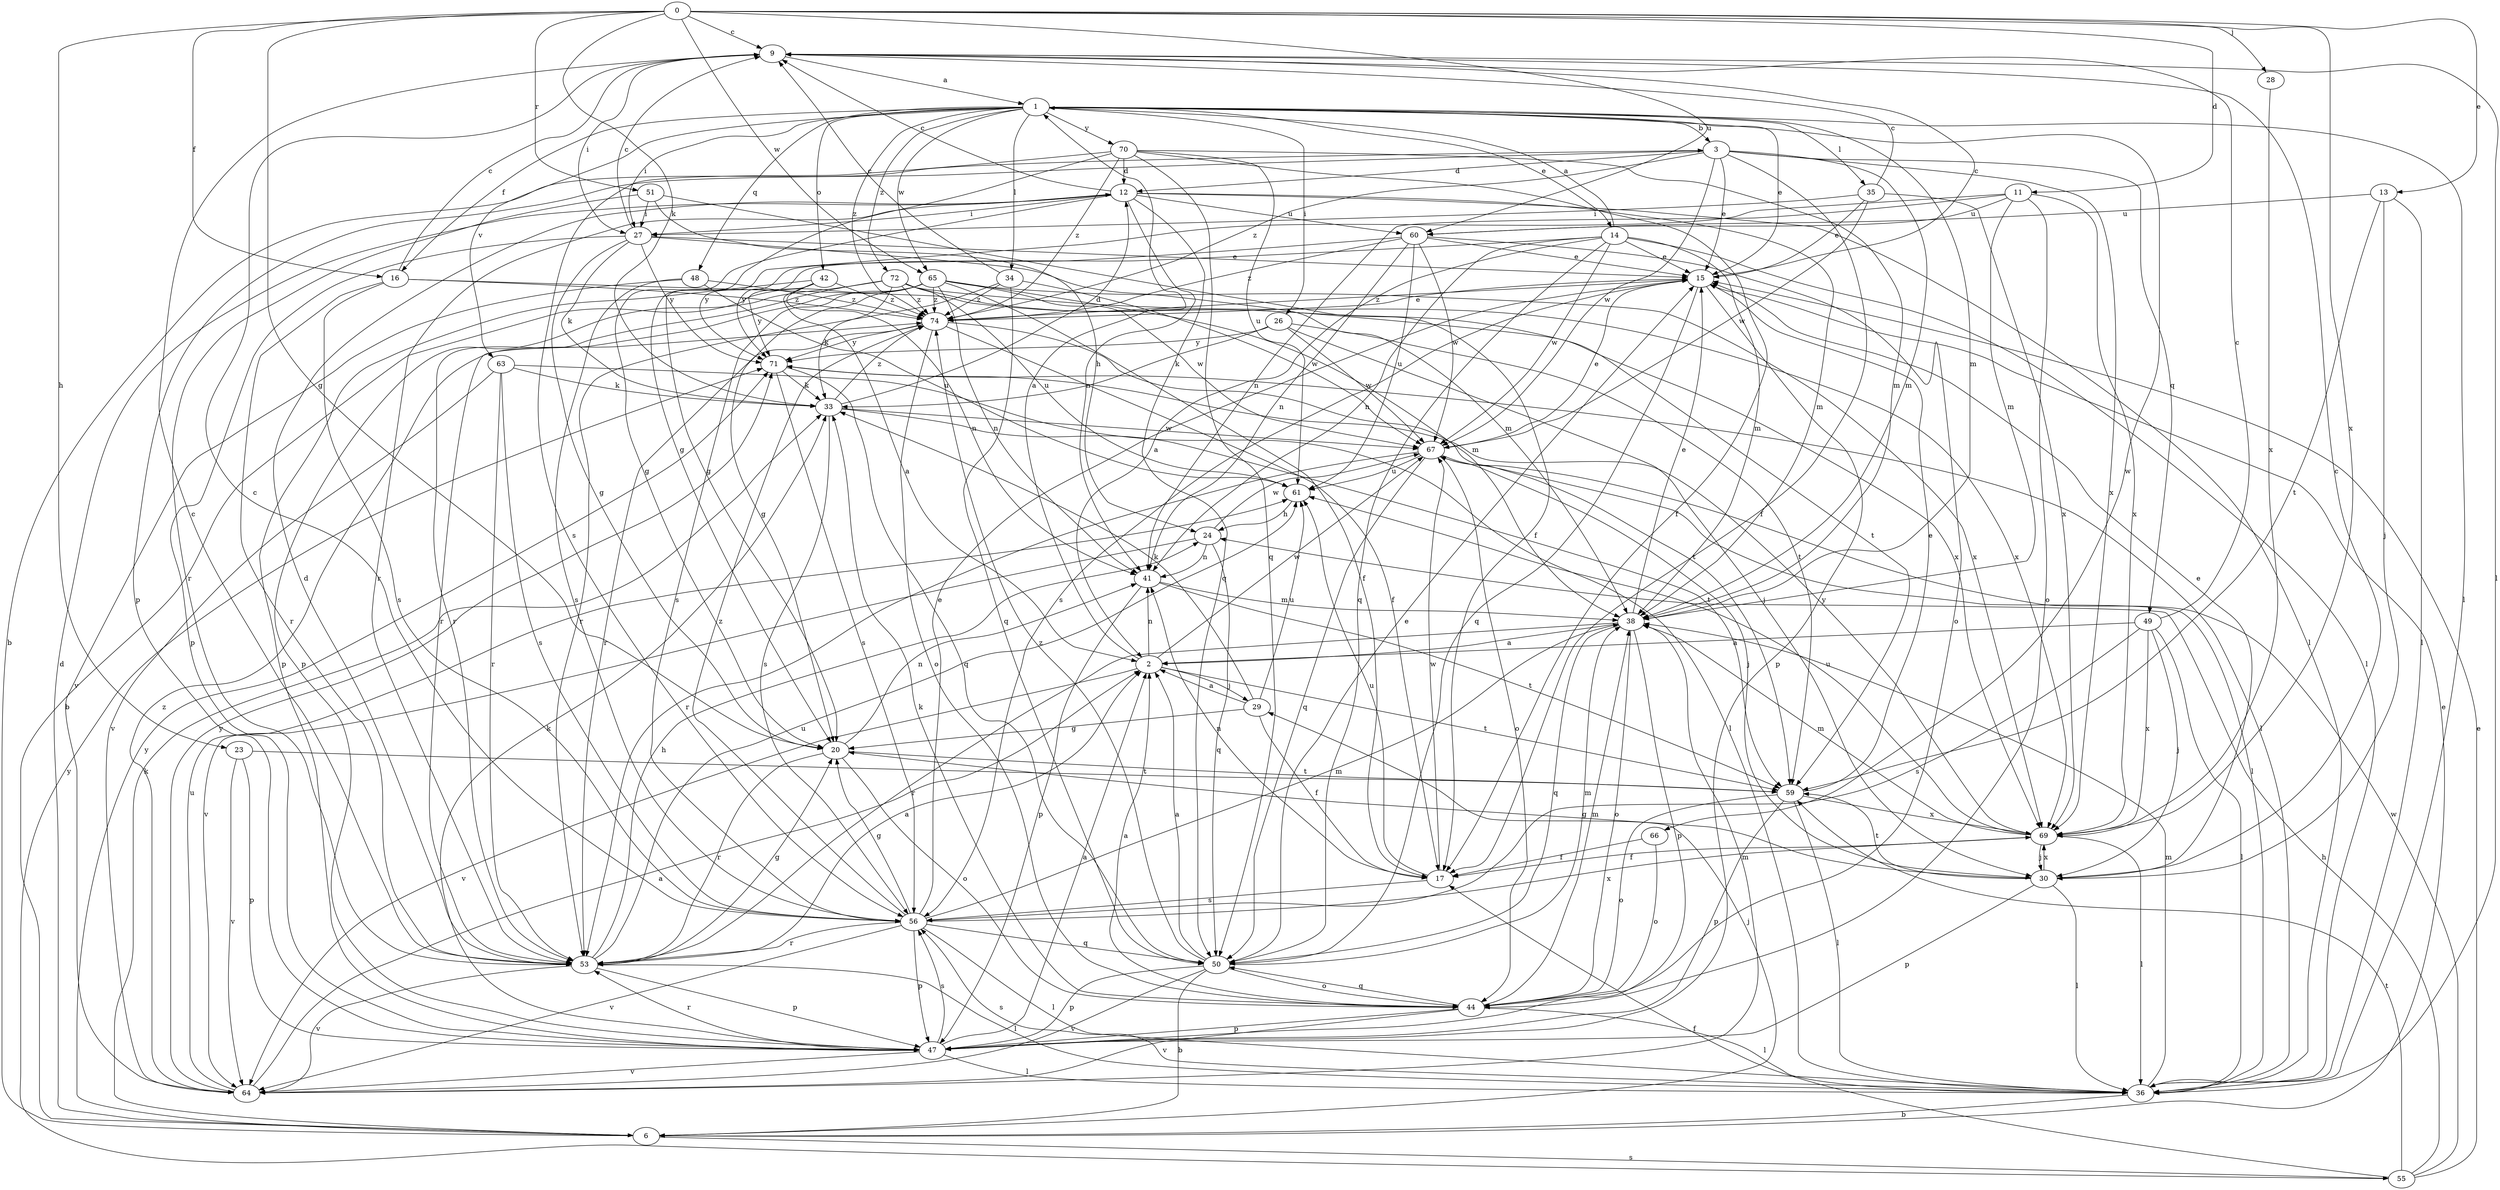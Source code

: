 strict digraph  {
0;
1;
2;
3;
6;
9;
11;
12;
13;
14;
15;
16;
17;
20;
23;
24;
26;
27;
28;
29;
30;
33;
34;
35;
36;
38;
41;
42;
44;
47;
48;
49;
50;
51;
53;
55;
56;
59;
60;
61;
63;
64;
65;
66;
67;
69;
70;
71;
72;
74;
0 -> 9  [label=c];
0 -> 11  [label=d];
0 -> 13  [label=e];
0 -> 16  [label=f];
0 -> 20  [label=g];
0 -> 23  [label=h];
0 -> 28  [label=j];
0 -> 33  [label=k];
0 -> 51  [label=r];
0 -> 60  [label=u];
0 -> 65  [label=w];
0 -> 69  [label=x];
1 -> 3  [label=b];
1 -> 14  [label=e];
1 -> 15  [label=e];
1 -> 16  [label=f];
1 -> 26  [label=i];
1 -> 27  [label=i];
1 -> 34  [label=l];
1 -> 35  [label=l];
1 -> 36  [label=l];
1 -> 38  [label=m];
1 -> 42  [label=o];
1 -> 48  [label=q];
1 -> 63  [label=v];
1 -> 65  [label=w];
1 -> 66  [label=w];
1 -> 70  [label=y];
1 -> 72  [label=z];
1 -> 74  [label=z];
2 -> 1  [label=a];
2 -> 29  [label=j];
2 -> 41  [label=n];
2 -> 59  [label=t];
2 -> 64  [label=v];
2 -> 67  [label=w];
3 -> 12  [label=d];
3 -> 15  [label=e];
3 -> 17  [label=f];
3 -> 38  [label=m];
3 -> 47  [label=p];
3 -> 49  [label=q];
3 -> 67  [label=w];
3 -> 69  [label=x];
3 -> 74  [label=z];
6 -> 3  [label=b];
6 -> 12  [label=d];
6 -> 15  [label=e];
6 -> 29  [label=j];
6 -> 33  [label=k];
6 -> 55  [label=s];
6 -> 71  [label=y];
9 -> 1  [label=a];
9 -> 27  [label=i];
9 -> 36  [label=l];
11 -> 20  [label=g];
11 -> 38  [label=m];
11 -> 41  [label=n];
11 -> 44  [label=o];
11 -> 60  [label=u];
11 -> 69  [label=x];
12 -> 9  [label=c];
12 -> 20  [label=g];
12 -> 27  [label=i];
12 -> 36  [label=l];
12 -> 38  [label=m];
12 -> 41  [label=n];
12 -> 50  [label=q];
12 -> 53  [label=r];
12 -> 60  [label=u];
13 -> 30  [label=j];
13 -> 36  [label=l];
13 -> 59  [label=t];
13 -> 60  [label=u];
14 -> 1  [label=a];
14 -> 2  [label=a];
14 -> 15  [label=e];
14 -> 36  [label=l];
14 -> 38  [label=m];
14 -> 41  [label=n];
14 -> 50  [label=q];
14 -> 67  [label=w];
14 -> 71  [label=y];
15 -> 9  [label=c];
15 -> 47  [label=p];
15 -> 50  [label=q];
15 -> 56  [label=s];
15 -> 74  [label=z];
16 -> 9  [label=c];
16 -> 53  [label=r];
16 -> 56  [label=s];
16 -> 69  [label=x];
16 -> 74  [label=z];
17 -> 41  [label=n];
17 -> 56  [label=s];
17 -> 61  [label=u];
17 -> 67  [label=w];
20 -> 41  [label=n];
20 -> 44  [label=o];
20 -> 53  [label=r];
20 -> 59  [label=t];
23 -> 47  [label=p];
23 -> 59  [label=t];
23 -> 64  [label=v];
24 -> 41  [label=n];
24 -> 50  [label=q];
24 -> 64  [label=v];
24 -> 67  [label=w];
26 -> 30  [label=j];
26 -> 33  [label=k];
26 -> 59  [label=t];
26 -> 67  [label=w];
26 -> 71  [label=y];
27 -> 9  [label=c];
27 -> 15  [label=e];
27 -> 20  [label=g];
27 -> 33  [label=k];
27 -> 38  [label=m];
27 -> 47  [label=p];
27 -> 71  [label=y];
28 -> 69  [label=x];
29 -> 2  [label=a];
29 -> 17  [label=f];
29 -> 20  [label=g];
29 -> 33  [label=k];
29 -> 61  [label=u];
30 -> 9  [label=c];
30 -> 15  [label=e];
30 -> 20  [label=g];
30 -> 36  [label=l];
30 -> 47  [label=p];
30 -> 59  [label=t];
30 -> 69  [label=x];
33 -> 12  [label=d];
33 -> 56  [label=s];
33 -> 59  [label=t];
33 -> 67  [label=w];
33 -> 74  [label=z];
34 -> 9  [label=c];
34 -> 50  [label=q];
34 -> 53  [label=r];
34 -> 67  [label=w];
34 -> 74  [label=z];
35 -> 9  [label=c];
35 -> 15  [label=e];
35 -> 27  [label=i];
35 -> 67  [label=w];
35 -> 69  [label=x];
36 -> 6  [label=b];
36 -> 38  [label=m];
36 -> 56  [label=s];
38 -> 2  [label=a];
38 -> 15  [label=e];
38 -> 44  [label=o];
38 -> 47  [label=p];
38 -> 50  [label=q];
38 -> 53  [label=r];
41 -> 38  [label=m];
41 -> 47  [label=p];
41 -> 59  [label=t];
42 -> 2  [label=a];
42 -> 41  [label=n];
42 -> 47  [label=p];
42 -> 71  [label=y];
42 -> 74  [label=z];
44 -> 2  [label=a];
44 -> 33  [label=k];
44 -> 36  [label=l];
44 -> 38  [label=m];
44 -> 47  [label=p];
44 -> 50  [label=q];
44 -> 64  [label=v];
47 -> 2  [label=a];
47 -> 33  [label=k];
47 -> 36  [label=l];
47 -> 53  [label=r];
47 -> 56  [label=s];
47 -> 64  [label=v];
48 -> 56  [label=s];
48 -> 61  [label=u];
48 -> 64  [label=v];
48 -> 74  [label=z];
49 -> 2  [label=a];
49 -> 9  [label=c];
49 -> 30  [label=j];
49 -> 36  [label=l];
49 -> 56  [label=s];
49 -> 69  [label=x];
50 -> 2  [label=a];
50 -> 6  [label=b];
50 -> 15  [label=e];
50 -> 38  [label=m];
50 -> 44  [label=o];
50 -> 47  [label=p];
50 -> 64  [label=v];
50 -> 74  [label=z];
51 -> 17  [label=f];
51 -> 24  [label=h];
51 -> 27  [label=i];
51 -> 53  [label=r];
53 -> 2  [label=a];
53 -> 9  [label=c];
53 -> 12  [label=d];
53 -> 20  [label=g];
53 -> 24  [label=h];
53 -> 36  [label=l];
53 -> 47  [label=p];
53 -> 61  [label=u];
53 -> 64  [label=v];
55 -> 15  [label=e];
55 -> 17  [label=f];
55 -> 24  [label=h];
55 -> 59  [label=t];
55 -> 67  [label=w];
55 -> 71  [label=y];
56 -> 9  [label=c];
56 -> 15  [label=e];
56 -> 20  [label=g];
56 -> 36  [label=l];
56 -> 38  [label=m];
56 -> 47  [label=p];
56 -> 50  [label=q];
56 -> 53  [label=r];
56 -> 64  [label=v];
56 -> 69  [label=x];
56 -> 74  [label=z];
59 -> 15  [label=e];
59 -> 36  [label=l];
59 -> 44  [label=o];
59 -> 47  [label=p];
59 -> 69  [label=x];
60 -> 15  [label=e];
60 -> 41  [label=n];
60 -> 44  [label=o];
60 -> 61  [label=u];
60 -> 67  [label=w];
60 -> 71  [label=y];
60 -> 74  [label=z];
61 -> 24  [label=h];
63 -> 33  [label=k];
63 -> 36  [label=l];
63 -> 53  [label=r];
63 -> 56  [label=s];
63 -> 64  [label=v];
64 -> 2  [label=a];
64 -> 38  [label=m];
64 -> 61  [label=u];
64 -> 71  [label=y];
64 -> 74  [label=z];
65 -> 6  [label=b];
65 -> 17  [label=f];
65 -> 20  [label=g];
65 -> 38  [label=m];
65 -> 41  [label=n];
65 -> 53  [label=r];
65 -> 56  [label=s];
65 -> 67  [label=w];
65 -> 69  [label=x];
65 -> 74  [label=z];
66 -> 17  [label=f];
66 -> 44  [label=o];
67 -> 15  [label=e];
67 -> 30  [label=j];
67 -> 36  [label=l];
67 -> 44  [label=o];
67 -> 50  [label=q];
67 -> 53  [label=r];
67 -> 61  [label=u];
69 -> 17  [label=f];
69 -> 30  [label=j];
69 -> 36  [label=l];
69 -> 38  [label=m];
69 -> 61  [label=u];
69 -> 71  [label=y];
70 -> 12  [label=d];
70 -> 17  [label=f];
70 -> 20  [label=g];
70 -> 38  [label=m];
70 -> 50  [label=q];
70 -> 56  [label=s];
70 -> 61  [label=u];
70 -> 74  [label=z];
71 -> 33  [label=k];
71 -> 36  [label=l];
71 -> 50  [label=q];
71 -> 56  [label=s];
72 -> 33  [label=k];
72 -> 47  [label=p];
72 -> 53  [label=r];
72 -> 59  [label=t];
72 -> 61  [label=u];
72 -> 69  [label=x];
72 -> 74  [label=z];
74 -> 15  [label=e];
74 -> 17  [label=f];
74 -> 44  [label=o];
74 -> 53  [label=r];
74 -> 59  [label=t];
74 -> 71  [label=y];
}
